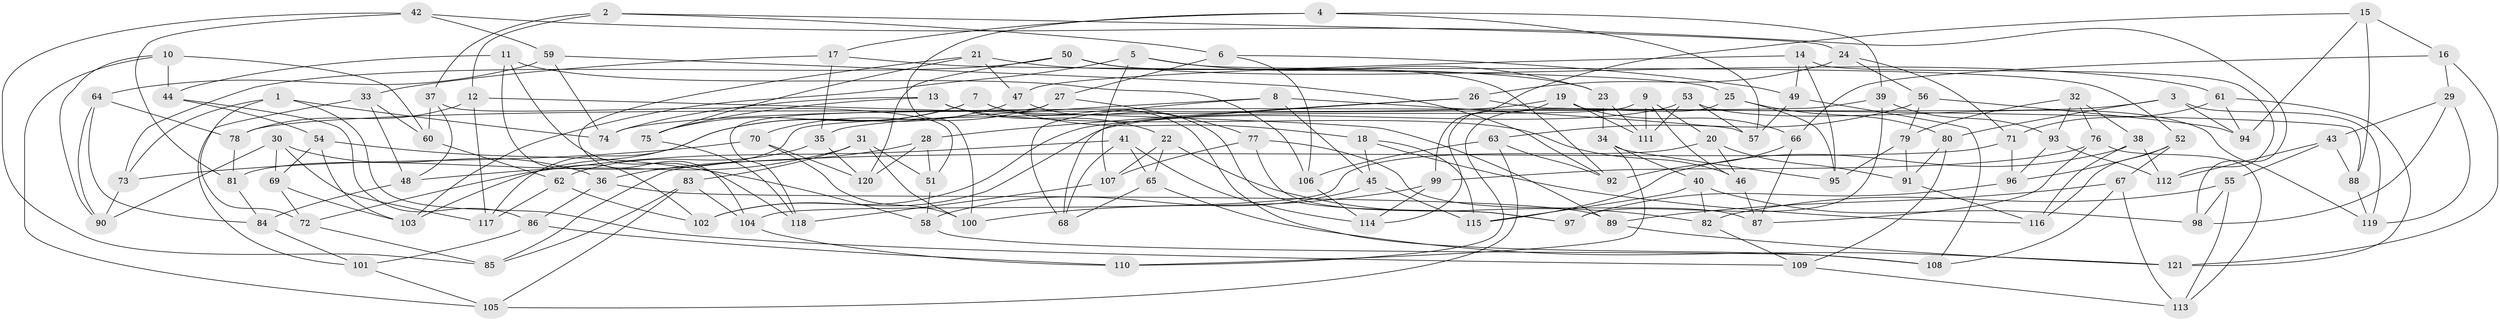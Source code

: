 // coarse degree distribution, {10: 0.10256410256410256, 7: 0.20512820512820512, 4: 0.10256410256410256, 11: 0.05128205128205128, 6: 0.23076923076923078, 5: 0.15384615384615385, 9: 0.05128205128205128, 8: 0.10256410256410256}
// Generated by graph-tools (version 1.1) at 2025/53/03/04/25 22:53:50]
// undirected, 121 vertices, 242 edges
graph export_dot {
  node [color=gray90,style=filled];
  1;
  2;
  3;
  4;
  5;
  6;
  7;
  8;
  9;
  10;
  11;
  12;
  13;
  14;
  15;
  16;
  17;
  18;
  19;
  20;
  21;
  22;
  23;
  24;
  25;
  26;
  27;
  28;
  29;
  30;
  31;
  32;
  33;
  34;
  35;
  36;
  37;
  38;
  39;
  40;
  41;
  42;
  43;
  44;
  45;
  46;
  47;
  48;
  49;
  50;
  51;
  52;
  53;
  54;
  55;
  56;
  57;
  58;
  59;
  60;
  61;
  62;
  63;
  64;
  65;
  66;
  67;
  68;
  69;
  70;
  71;
  72;
  73;
  74;
  75;
  76;
  77;
  78;
  79;
  80;
  81;
  82;
  83;
  84;
  85;
  86;
  87;
  88;
  89;
  90;
  91;
  92;
  93;
  94;
  95;
  96;
  97;
  98;
  99;
  100;
  101;
  102;
  103;
  104;
  105;
  106;
  107;
  108;
  109;
  110;
  111;
  112;
  113;
  114;
  115;
  116;
  117;
  118;
  119;
  120;
  121;
  1 -- 74;
  1 -- 73;
  1 -- 72;
  1 -- 109;
  2 -- 6;
  2 -- 24;
  2 -- 37;
  2 -- 12;
  3 -- 119;
  3 -- 94;
  3 -- 74;
  3 -- 80;
  4 -- 100;
  4 -- 17;
  4 -- 57;
  4 -- 39;
  5 -- 52;
  5 -- 23;
  5 -- 107;
  5 -- 103;
  6 -- 106;
  6 -- 49;
  6 -- 27;
  7 -- 18;
  7 -- 117;
  7 -- 75;
  7 -- 108;
  8 -- 68;
  8 -- 57;
  8 -- 35;
  8 -- 45;
  9 -- 20;
  9 -- 111;
  9 -- 46;
  9 -- 68;
  10 -- 60;
  10 -- 44;
  10 -- 90;
  10 -- 105;
  11 -- 102;
  11 -- 118;
  11 -- 106;
  11 -- 44;
  12 -- 117;
  12 -- 78;
  12 -- 89;
  13 -- 74;
  13 -- 75;
  13 -- 22;
  13 -- 46;
  14 -- 95;
  14 -- 112;
  14 -- 47;
  14 -- 49;
  15 -- 16;
  15 -- 88;
  15 -- 99;
  15 -- 94;
  16 -- 121;
  16 -- 29;
  16 -- 66;
  17 -- 25;
  17 -- 33;
  17 -- 35;
  18 -- 45;
  18 -- 115;
  18 -- 116;
  19 -- 78;
  19 -- 111;
  19 -- 66;
  19 -- 114;
  20 -- 91;
  20 -- 104;
  20 -- 46;
  21 -- 47;
  21 -- 23;
  21 -- 75;
  21 -- 104;
  22 -- 82;
  22 -- 65;
  22 -- 107;
  23 -- 34;
  23 -- 111;
  24 -- 56;
  24 -- 71;
  24 -- 26;
  25 -- 80;
  25 -- 95;
  25 -- 110;
  26 -- 102;
  26 -- 88;
  26 -- 28;
  27 -- 118;
  27 -- 70;
  27 -- 77;
  28 -- 51;
  28 -- 36;
  28 -- 120;
  29 -- 98;
  29 -- 43;
  29 -- 119;
  30 -- 36;
  30 -- 117;
  30 -- 69;
  30 -- 90;
  31 -- 51;
  31 -- 48;
  31 -- 100;
  31 -- 83;
  32 -- 93;
  32 -- 38;
  32 -- 76;
  32 -- 79;
  33 -- 101;
  33 -- 60;
  33 -- 48;
  34 -- 110;
  34 -- 95;
  34 -- 40;
  35 -- 120;
  35 -- 62;
  36 -- 89;
  36 -- 86;
  37 -- 48;
  37 -- 51;
  37 -- 60;
  38 -- 116;
  38 -- 112;
  38 -- 115;
  39 -- 81;
  39 -- 93;
  39 -- 97;
  40 -- 82;
  40 -- 98;
  40 -- 115;
  41 -- 72;
  41 -- 68;
  41 -- 65;
  41 -- 114;
  42 -- 98;
  42 -- 59;
  42 -- 81;
  42 -- 85;
  43 -- 88;
  43 -- 55;
  43 -- 112;
  44 -- 86;
  44 -- 54;
  45 -- 115;
  45 -- 58;
  46 -- 87;
  47 -- 103;
  47 -- 97;
  48 -- 84;
  49 -- 57;
  49 -- 108;
  50 -- 61;
  50 -- 73;
  50 -- 92;
  50 -- 120;
  51 -- 58;
  52 -- 67;
  52 -- 96;
  52 -- 116;
  53 -- 119;
  53 -- 102;
  53 -- 57;
  53 -- 111;
  54 -- 103;
  54 -- 58;
  54 -- 69;
  55 -- 113;
  55 -- 98;
  55 -- 82;
  56 -- 94;
  56 -- 63;
  56 -- 79;
  58 -- 108;
  59 -- 64;
  59 -- 92;
  59 -- 74;
  60 -- 62;
  61 -- 121;
  61 -- 94;
  61 -- 71;
  62 -- 117;
  62 -- 102;
  63 -- 105;
  63 -- 92;
  63 -- 106;
  64 -- 78;
  64 -- 84;
  64 -- 90;
  65 -- 68;
  65 -- 121;
  66 -- 92;
  66 -- 87;
  67 -- 89;
  67 -- 108;
  67 -- 113;
  69 -- 72;
  69 -- 103;
  70 -- 73;
  70 -- 120;
  70 -- 100;
  71 -- 96;
  71 -- 85;
  72 -- 85;
  73 -- 90;
  75 -- 118;
  76 -- 87;
  76 -- 113;
  76 -- 99;
  77 -- 87;
  77 -- 97;
  77 -- 107;
  78 -- 81;
  79 -- 95;
  79 -- 91;
  80 -- 91;
  80 -- 109;
  81 -- 84;
  82 -- 109;
  83 -- 85;
  83 -- 105;
  83 -- 104;
  84 -- 101;
  86 -- 110;
  86 -- 101;
  88 -- 119;
  89 -- 121;
  91 -- 116;
  93 -- 96;
  93 -- 112;
  96 -- 97;
  99 -- 114;
  99 -- 100;
  101 -- 105;
  104 -- 110;
  106 -- 114;
  107 -- 118;
  109 -- 113;
}
